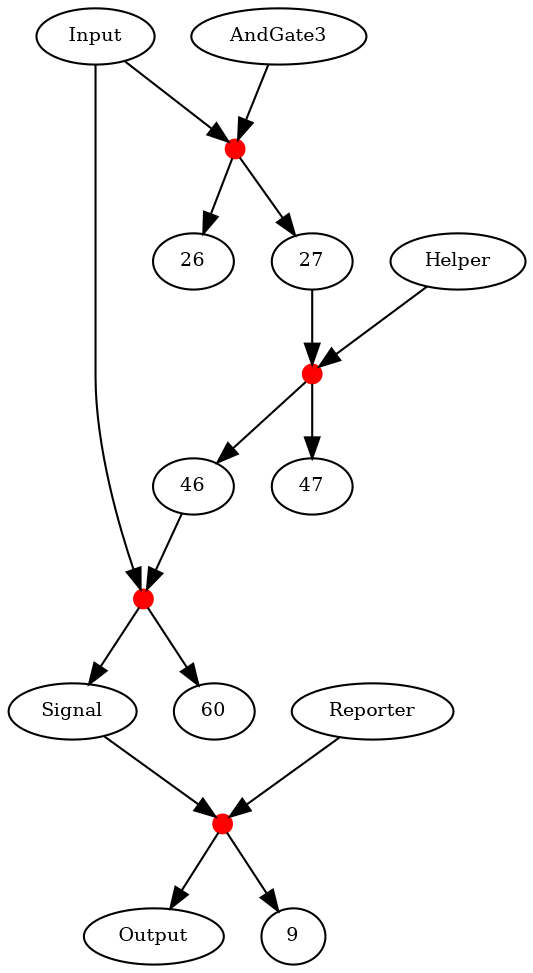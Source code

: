 digraph G {
size="7,10"
page="8.5,11"
node[width=0.25,height=0.375,fontsize=9]
Output [label="Output"]
Input [label="Input"]
AndGate3 [label="AndGate3"]
Signal [label="Signal"]
Reporter [label="Reporter"]
Helper [label="Helper"]
9 [label="9"]
26 [label="26"]
27 [label="27"]
46 [label="46"]
47 [label="47"]
60 [label="60"]
R_0 [label="",shape=circle,height=0.12,width=0.12,fontsize=1,style=filled,color=red];
Input -> R_0
46 -> R_0
R_0 -> 60
R_0 -> Signal
R_1 [label="",shape=circle,height=0.12,width=0.12,fontsize=1,style=filled,color=red];
Input -> R_1
AndGate3 -> R_1
R_1 -> 26
R_1 -> 27
R_2 [label="",shape=circle,height=0.12,width=0.12,fontsize=1,style=filled,color=red];
Reporter -> R_2
Signal -> R_2
R_2 -> 9
R_2 -> Output
R_3 [label="",shape=circle,height=0.12,width=0.12,fontsize=1,style=filled,color=red];
27 -> R_3
Helper -> R_3
R_3 -> 46
R_3 -> 47
}
